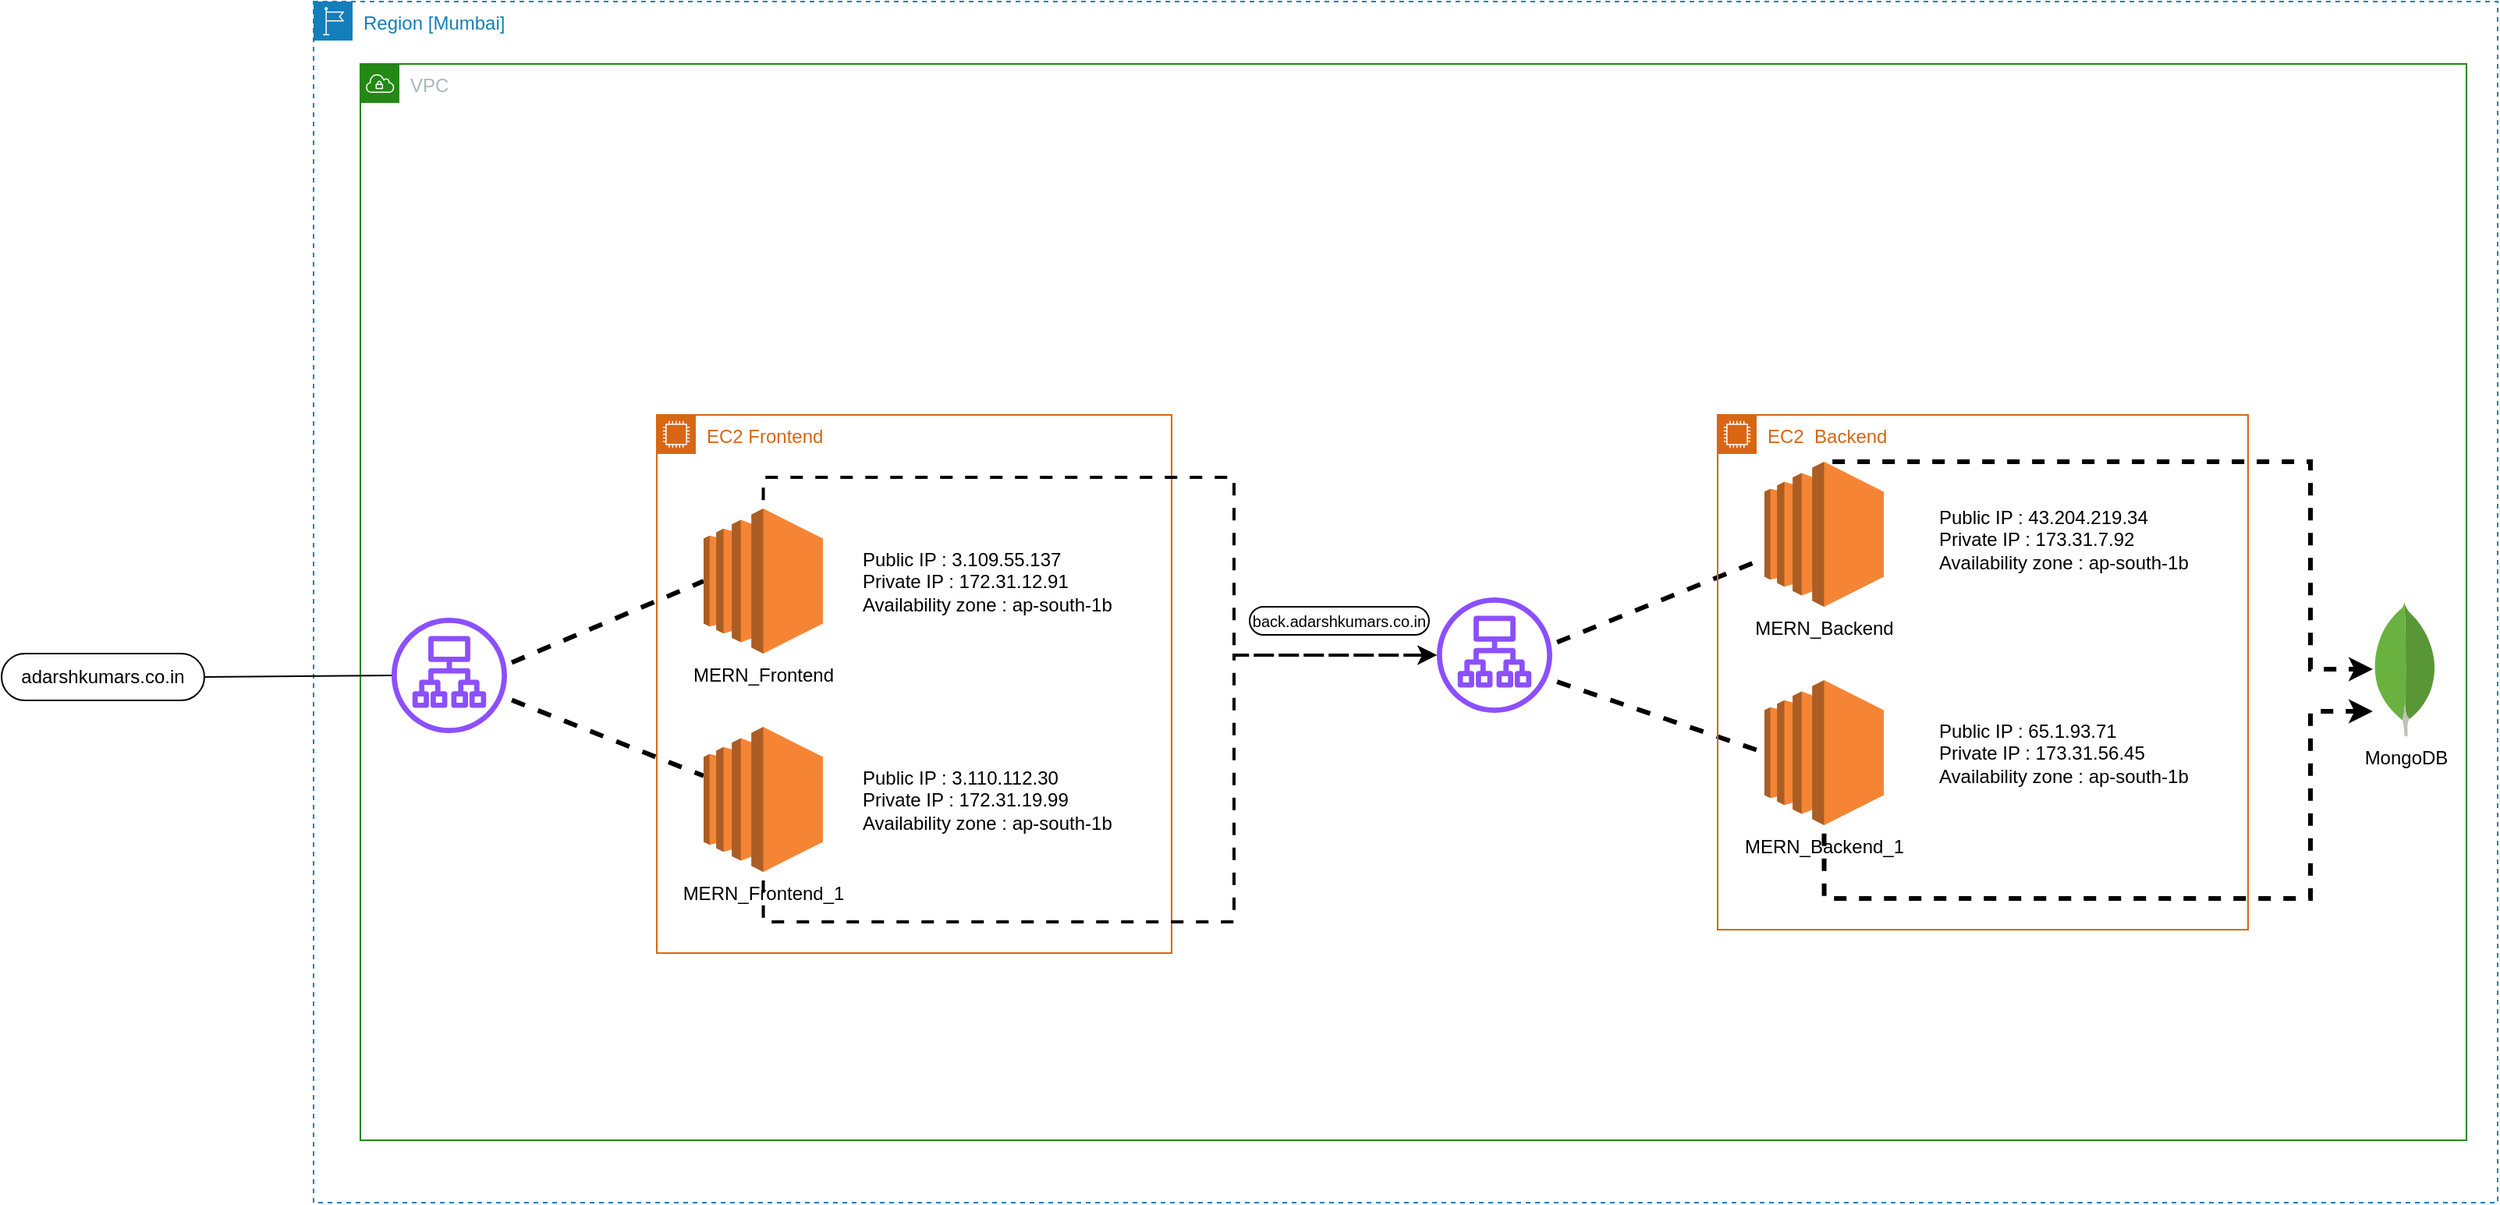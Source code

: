 <mxfile version="21.7.5" type="device">
  <diagram name="Page-1" id="Y7wi4KWkLnSEOSLbvD3w">
    <mxGraphModel dx="3276" dy="911" grid="1" gridSize="10" guides="1" tooltips="1" connect="1" arrows="1" fold="1" page="1" pageScale="1" pageWidth="850" pageHeight="1100" math="0" shadow="0">
      <root>
        <mxCell id="0" />
        <mxCell id="1" parent="0" />
        <mxCell id="pGzdC_9W3K5xxJKS2U8a-5" value="Region [Mumbai]" style="points=[[0,0],[0.25,0],[0.5,0],[0.75,0],[1,0],[1,0.25],[1,0.5],[1,0.75],[1,1],[0.75,1],[0.5,1],[0.25,1],[0,1],[0,0.75],[0,0.5],[0,0.25]];outlineConnect=0;gradientColor=none;html=1;whiteSpace=wrap;fontSize=12;fontStyle=0;container=1;pointerEvents=0;collapsible=0;recursiveResize=0;shape=mxgraph.aws4.group;grIcon=mxgraph.aws4.group_region;strokeColor=#147EBA;fillColor=none;verticalAlign=top;align=left;spacingLeft=30;fontColor=#147EBA;dashed=1;" parent="1" vertex="1">
          <mxGeometry x="-1410" y="120" width="1400" height="770" as="geometry" />
        </mxCell>
        <mxCell id="pGzdC_9W3K5xxJKS2U8a-4" value="VPC" style="points=[[0,0],[0.25,0],[0.5,0],[0.75,0],[1,0],[1,0.25],[1,0.5],[1,0.75],[1,1],[0.75,1],[0.5,1],[0.25,1],[0,1],[0,0.75],[0,0.5],[0,0.25]];outlineConnect=0;gradientColor=none;html=1;whiteSpace=wrap;fontSize=12;fontStyle=0;container=1;pointerEvents=0;collapsible=0;recursiveResize=0;shape=mxgraph.aws4.group;grIcon=mxgraph.aws4.group_vpc;strokeColor=#248814;fillColor=none;verticalAlign=top;align=left;spacingLeft=30;fontColor=#AAB7B8;dashed=0;" parent="pGzdC_9W3K5xxJKS2U8a-5" vertex="1">
          <mxGeometry x="30" y="40" width="1350" height="690" as="geometry" />
        </mxCell>
        <mxCell id="z8xeSYhRxmCJGiF4I9nz-37" value="" style="shape=image;verticalLabelPosition=bottom;labelBackgroundColor=default;verticalAlign=top;aspect=fixed;imageAspect=0;image=https://o.remove.bg/downloads/6f60f4dd-db0d-46fa-9847-877a87a5db8b/image-removebg-preview.png;" vertex="1" parent="pGzdC_9W3K5xxJKS2U8a-4">
          <mxGeometry x="580.66" y="310.66" width="93.68" height="34.34" as="geometry" />
        </mxCell>
        <mxCell id="pGzdC_9W3K5xxJKS2U8a-11" value="Frontend LB" style="sketch=0;outlineConnect=0;fontColor=#FFFFFF;gradientColor=none;fillColor=#8C4FFF;strokeColor=none;dashed=0;verticalLabelPosition=bottom;verticalAlign=top;align=center;html=1;fontSize=12;fontStyle=0;aspect=fixed;pointerEvents=1;shape=mxgraph.aws4.application_load_balancer;container=0;" parent="1" vertex="1">
          <mxGeometry x="-1360" y="515" width="74" height="74" as="geometry" />
        </mxCell>
        <mxCell id="pGzdC_9W3K5xxJKS2U8a-7" value="EC2 Frontend" style="points=[[0,0],[0.25,0],[0.5,0],[0.75,0],[1,0],[1,0.25],[1,0.5],[1,0.75],[1,1],[0.75,1],[0.5,1],[0.25,1],[0,1],[0,0.75],[0,0.5],[0,0.25]];outlineConnect=0;gradientColor=none;html=1;whiteSpace=wrap;fontSize=12;fontStyle=0;container=0;pointerEvents=0;collapsible=0;recursiveResize=0;shape=mxgraph.aws4.group;grIcon=mxgraph.aws4.group_ec2_instance_contents;strokeColor=#D86613;fillColor=none;verticalAlign=top;align=left;spacingLeft=30;fontColor=#D86613;dashed=0;" parent="1" vertex="1">
          <mxGeometry x="-1190" y="385" width="330" height="345" as="geometry" />
        </mxCell>
        <mxCell id="z8xeSYhRxmCJGiF4I9nz-13" value="" style="endArrow=none;dashed=1;html=1;rounded=0;entryX=0;entryY=0.5;entryDx=0;entryDy=0;entryPerimeter=0;strokeWidth=3;flowAnimation=1;" edge="1" parent="1" target="pGzdC_9W3K5xxJKS2U8a-2">
          <mxGeometry width="50" height="50" relative="1" as="geometry">
            <mxPoint x="-1286" y="545" as="sourcePoint" />
            <mxPoint x="-1236" y="495" as="targetPoint" />
          </mxGeometry>
        </mxCell>
        <mxCell id="z8xeSYhRxmCJGiF4I9nz-16" value="" style="endArrow=none;dashed=1;html=1;rounded=0;strokeWidth=3;flowAnimation=1;" edge="1" parent="1" source="pGzdC_9W3K5xxJKS2U8a-11" target="z8xeSYhRxmCJGiF4I9nz-1">
          <mxGeometry width="50" height="50" relative="1" as="geometry">
            <mxPoint x="-1276" y="555" as="sourcePoint" />
            <mxPoint x="-1150" y="502" as="targetPoint" />
          </mxGeometry>
        </mxCell>
        <mxCell id="z8xeSYhRxmCJGiF4I9nz-6" value="Public IP : 3.109.55.137&lt;br&gt;Private IP : 172.31.12.91&lt;br&gt;&lt;div style=&quot;&quot;&gt;&lt;span style=&quot;background-color: initial;&quot;&gt;Availability zone : ap-south-1b&lt;/span&gt;&lt;/div&gt;" style="text;html=1;align=left;verticalAlign=middle;resizable=0;points=[];autosize=1;strokeColor=none;fillColor=none;container=0;" vertex="1" parent="1">
          <mxGeometry x="-1060" y="461.5" width="180" height="60" as="geometry" />
        </mxCell>
        <mxCell id="z8xeSYhRxmCJGiF4I9nz-30" style="edgeStyle=orthogonalEdgeStyle;rounded=0;orthogonalLoop=1;jettySize=auto;html=1;exitX=0.5;exitY=0;exitDx=0;exitDy=0;exitPerimeter=0;strokeWidth=2;flowAnimation=1;" edge="1" parent="1" source="pGzdC_9W3K5xxJKS2U8a-2" target="z8xeSYhRxmCJGiF4I9nz-14">
          <mxGeometry relative="1" as="geometry">
            <Array as="points">
              <mxPoint x="-1122" y="425" />
              <mxPoint x="-820" y="425" />
              <mxPoint x="-820" y="539" />
            </Array>
          </mxGeometry>
        </mxCell>
        <mxCell id="pGzdC_9W3K5xxJKS2U8a-2" value="MERN_Frontend" style="outlineConnect=0;dashed=0;verticalLabelPosition=bottom;verticalAlign=top;align=center;html=1;shape=mxgraph.aws3.ec2;fillColor=#F58534;gradientColor=none;container=0;" parent="1" vertex="1">
          <mxGeometry x="-1160" y="445" width="76.5" height="93" as="geometry" />
        </mxCell>
        <mxCell id="z8xeSYhRxmCJGiF4I9nz-31" style="edgeStyle=orthogonalEdgeStyle;rounded=0;orthogonalLoop=1;jettySize=auto;html=1;exitX=0.5;exitY=1;exitDx=0;exitDy=0;exitPerimeter=0;strokeWidth=2;flowAnimation=1;" edge="1" parent="1" source="z8xeSYhRxmCJGiF4I9nz-1" target="z8xeSYhRxmCJGiF4I9nz-14">
          <mxGeometry relative="1" as="geometry">
            <mxPoint x="-730" y="540" as="targetPoint" />
            <Array as="points">
              <mxPoint x="-1122" y="710" />
              <mxPoint x="-820" y="710" />
              <mxPoint x="-820" y="539" />
            </Array>
          </mxGeometry>
        </mxCell>
        <mxCell id="z8xeSYhRxmCJGiF4I9nz-1" value="MERN_Frontend_1" style="outlineConnect=0;dashed=0;verticalLabelPosition=bottom;verticalAlign=top;align=center;html=1;shape=mxgraph.aws3.ec2;fillColor=#F58534;gradientColor=none;container=0;" vertex="1" parent="1">
          <mxGeometry x="-1160" y="585" width="76.5" height="93" as="geometry" />
        </mxCell>
        <mxCell id="z8xeSYhRxmCJGiF4I9nz-9" value="Public IP : 3.110.112.30&lt;br&gt;Private IP : 172.31.19.99&lt;br&gt;&lt;span style=&quot;background-color: initial;&quot;&gt;Availability zone : ap-south-1b&lt;/span&gt;" style="text;html=1;align=left;verticalAlign=middle;resizable=0;points=[];autosize=1;strokeColor=none;fillColor=none;container=0;" vertex="1" parent="1">
          <mxGeometry x="-1060" y="601.5" width="180" height="60" as="geometry" />
        </mxCell>
        <mxCell id="z8xeSYhRxmCJGiF4I9nz-34" style="edgeStyle=entityRelationEdgeStyle;rounded=0;orthogonalLoop=1;jettySize=auto;html=1;startArrow=none;endArrow=none;segment=10;curved=1;sourcePerimeterSpacing=0;targetPerimeterSpacing=0;" edge="1" parent="1" source="z8xeSYhRxmCJGiF4I9nz-32" target="pGzdC_9W3K5xxJKS2U8a-11">
          <mxGeometry relative="1" as="geometry" />
        </mxCell>
        <mxCell id="z8xeSYhRxmCJGiF4I9nz-32" value="adarshkumars.co.in" style="whiteSpace=wrap;html=1;rounded=1;arcSize=50;align=center;verticalAlign=middle;strokeWidth=1;autosize=1;spacing=4;treeFolding=0;treeMoving=1;newEdgeStyle={&quot;edgeStyle&quot;:&quot;entityRelationEdgeStyle&quot;,&quot;startArrow&quot;:&quot;none&quot;,&quot;endArrow&quot;:&quot;none&quot;,&quot;segment&quot;:10,&quot;curved&quot;:1,&quot;sourcePerimeterSpacing&quot;:0,&quot;targetPerimeterSpacing&quot;:0};" vertex="1" parent="1">
          <mxGeometry x="-1610" y="538" width="130" height="30" as="geometry" />
        </mxCell>
        <mxCell id="pGzdC_9W3K5xxJKS2U8a-13" value="MongoDB" style="dashed=0;outlineConnect=0;html=1;align=center;labelPosition=center;verticalLabelPosition=bottom;verticalAlign=top;shape=mxgraph.weblogos.mongodb;container=0;" parent="1" vertex="1">
          <mxGeometry x="-90" y="505" width="41.2" height="86.2" as="geometry" />
        </mxCell>
        <mxCell id="z8xeSYhRxmCJGiF4I9nz-14" value="&lt;font color=&quot;#ffffff&quot;&gt;Backend LB&lt;/font&gt;" style="sketch=0;outlineConnect=0;fontColor=#232F3E;gradientColor=none;fillColor=#8C4FFF;strokeColor=none;dashed=0;verticalLabelPosition=bottom;verticalAlign=top;align=center;html=1;fontSize=12;fontStyle=0;aspect=fixed;pointerEvents=1;shape=mxgraph.aws4.application_load_balancer;container=0;" vertex="1" parent="1">
          <mxGeometry x="-690" y="502" width="74" height="74" as="geometry" />
        </mxCell>
        <mxCell id="z8xeSYhRxmCJGiF4I9nz-15" value="" style="endArrow=none;dashed=1;html=1;rounded=0;strokeWidth=3;flowAnimation=1;" edge="1" parent="1" target="pGzdC_9W3K5xxJKS2U8a-3">
          <mxGeometry width="50" height="50" relative="1" as="geometry">
            <mxPoint x="-616" y="532" as="sourcePoint" />
            <mxPoint x="-490" y="479" as="targetPoint" />
          </mxGeometry>
        </mxCell>
        <mxCell id="z8xeSYhRxmCJGiF4I9nz-18" value="" style="endArrow=none;dashed=1;html=1;rounded=0;strokeWidth=3;flowAnimation=1;entryX=0;entryY=0.5;entryDx=0;entryDy=0;entryPerimeter=0;" edge="1" parent="1" target="z8xeSYhRxmCJGiF4I9nz-3">
          <mxGeometry width="50" height="50" relative="1" as="geometry">
            <mxPoint x="-616" y="555" as="sourcePoint" />
            <mxPoint x="-490" y="604" as="targetPoint" />
          </mxGeometry>
        </mxCell>
        <mxCell id="z8xeSYhRxmCJGiF4I9nz-22" style="edgeStyle=orthogonalEdgeStyle;rounded=0;orthogonalLoop=1;jettySize=auto;html=1;exitX=0.5;exitY=0;exitDx=0;exitDy=0;exitPerimeter=0;flowAnimation=1;strokeWidth=3;" edge="1" parent="1" source="pGzdC_9W3K5xxJKS2U8a-3" target="pGzdC_9W3K5xxJKS2U8a-13">
          <mxGeometry relative="1" as="geometry">
            <Array as="points">
              <mxPoint x="-442" y="415" />
              <mxPoint x="-130" y="415" />
              <mxPoint x="-130" y="548" />
            </Array>
          </mxGeometry>
        </mxCell>
        <mxCell id="z8xeSYhRxmCJGiF4I9nz-23" style="edgeStyle=orthogonalEdgeStyle;rounded=0;orthogonalLoop=1;jettySize=auto;html=1;exitX=0.5;exitY=1;exitDx=0;exitDy=0;exitPerimeter=0;strokeWidth=3;flowAnimation=1;" edge="1" parent="1" source="z8xeSYhRxmCJGiF4I9nz-3" target="pGzdC_9W3K5xxJKS2U8a-13">
          <mxGeometry relative="1" as="geometry">
            <mxPoint x="-70" y="615" as="targetPoint" />
            <Array as="points">
              <mxPoint x="-442" y="695" />
              <mxPoint x="-130" y="695" />
              <mxPoint x="-130" y="575" />
            </Array>
          </mxGeometry>
        </mxCell>
        <mxCell id="pGzdC_9W3K5xxJKS2U8a-8" value="EC2&amp;nbsp; Backend" style="points=[[0,0],[0.25,0],[0.5,0],[0.75,0],[1,0],[1,0.25],[1,0.5],[1,0.75],[1,1],[0.75,1],[0.5,1],[0.25,1],[0,1],[0,0.75],[0,0.5],[0,0.25]];outlineConnect=0;gradientColor=none;html=1;whiteSpace=wrap;fontSize=12;fontStyle=0;container=0;pointerEvents=0;collapsible=0;recursiveResize=0;shape=mxgraph.aws4.group;grIcon=mxgraph.aws4.group_ec2_instance_contents;strokeColor=#D86613;fillColor=none;verticalAlign=top;align=left;spacingLeft=30;fontColor=#D86613;dashed=0;" parent="1" vertex="1">
          <mxGeometry x="-510" y="385" width="340" height="330" as="geometry" />
        </mxCell>
        <mxCell id="z8xeSYhRxmCJGiF4I9nz-7" value="Public IP : 43.204.219.34&lt;br&gt;Private IP : 173.31.7.92&lt;br&gt;&lt;div style=&quot;&quot;&gt;&lt;span style=&quot;background-color: initial;&quot;&gt;Availability zone : ap-south-1b&lt;/span&gt;&lt;/div&gt;" style="text;html=1;align=left;verticalAlign=middle;resizable=0;points=[];autosize=1;strokeColor=none;fillColor=none;container=0;" vertex="1" parent="1">
          <mxGeometry x="-370" y="435" width="180" height="60" as="geometry" />
        </mxCell>
        <mxCell id="pGzdC_9W3K5xxJKS2U8a-3" value="MERN_Backend" style="outlineConnect=0;dashed=0;verticalLabelPosition=bottom;verticalAlign=top;align=center;html=1;shape=mxgraph.aws3.ec2;fillColor=#F58534;gradientColor=none;container=0;" parent="1" vertex="1">
          <mxGeometry x="-480" y="415" width="76.5" height="93" as="geometry" />
        </mxCell>
        <mxCell id="z8xeSYhRxmCJGiF4I9nz-3" value="MERN_Backend_1" style="outlineConnect=0;dashed=0;verticalLabelPosition=bottom;verticalAlign=top;align=center;html=1;shape=mxgraph.aws3.ec2;fillColor=#F58534;gradientColor=none;container=0;" vertex="1" parent="1">
          <mxGeometry x="-480" y="555" width="76.5" height="93" as="geometry" />
        </mxCell>
        <mxCell id="z8xeSYhRxmCJGiF4I9nz-19" value="Public IP :&amp;nbsp;65.1.93.71&lt;br&gt;Private IP : 173.31.56.45&lt;br&gt;&lt;div style=&quot;&quot;&gt;&lt;span style=&quot;background-color: initial;&quot;&gt;Availability zone : ap-south-1b&lt;/span&gt;&lt;/div&gt;" style="text;html=1;align=left;verticalAlign=middle;resizable=0;points=[];autosize=1;strokeColor=none;fillColor=none;container=0;" vertex="1" parent="1">
          <mxGeometry x="-370" y="571.5" width="180" height="60" as="geometry" />
        </mxCell>
        <mxCell id="z8xeSYhRxmCJGiF4I9nz-35" value="&lt;font style=&quot;font-size: 10px;&quot;&gt;back.adarshkumars.co.in&lt;/font&gt;" style="whiteSpace=wrap;html=1;rounded=1;arcSize=50;align=center;verticalAlign=middle;strokeWidth=1;autosize=1;spacing=4;treeFolding=0;treeMoving=1;newEdgeStyle={&quot;edgeStyle&quot;:&quot;entityRelationEdgeStyle&quot;,&quot;startArrow&quot;:&quot;none&quot;,&quot;endArrow&quot;:&quot;none&quot;,&quot;segment&quot;:10,&quot;curved&quot;:1,&quot;sourcePerimeterSpacing&quot;:0,&quot;targetPerimeterSpacing&quot;:0};" vertex="1" parent="1">
          <mxGeometry x="-810" y="508" width="115" height="18" as="geometry" />
        </mxCell>
        <mxCell id="z8xeSYhRxmCJGiF4I9nz-36" value="" style="shape=image;verticalLabelPosition=bottom;labelBackgroundColor=default;verticalAlign=top;aspect=fixed;imageAspect=0;image=https://o.remove.bg/downloads/6f60f4dd-db0d-46fa-9847-877a87a5db8b/image-removebg-preview.png;" vertex="1" parent="1">
          <mxGeometry x="-1473.68" y="516" width="93.68" height="34.34" as="geometry" />
        </mxCell>
      </root>
    </mxGraphModel>
  </diagram>
</mxfile>

